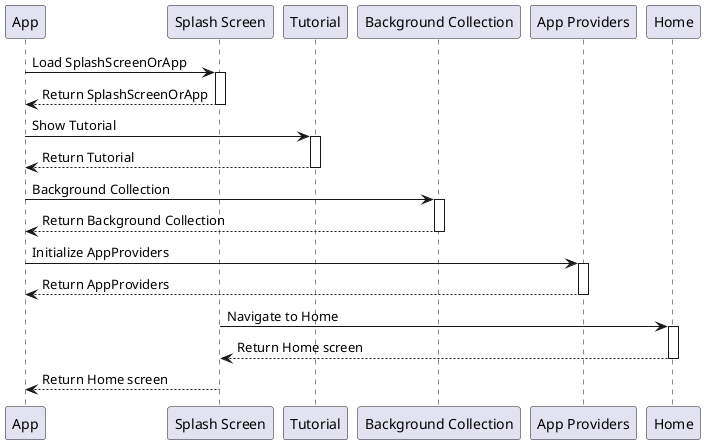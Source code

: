 @startuml SequenceStartUpPhase
participant "App" as A
participant "Splash Screen" as C
participant "Tutorial" as T
participant "Background Collection" as BC
participant "App Providers" as B
participant "Home" as D

A -> C: Load SplashScreenOrApp
activate C
C --> A: Return SplashScreenOrApp
deactivate C

A -> T: Show Tutorial
activate T
T --> A: Return Tutorial
deactivate T

A -> BC: Background Collection
activate BC
BC --> A: Return Background Collection
deactivate BC

A -> B: Initialize AppProviders
activate B
B --> A: Return AppProviders
deactivate B

C -> D: Navigate to Home
activate D
D --> C: Return Home screen
deactivate D
C --> A: Return Home screen

@enduml
